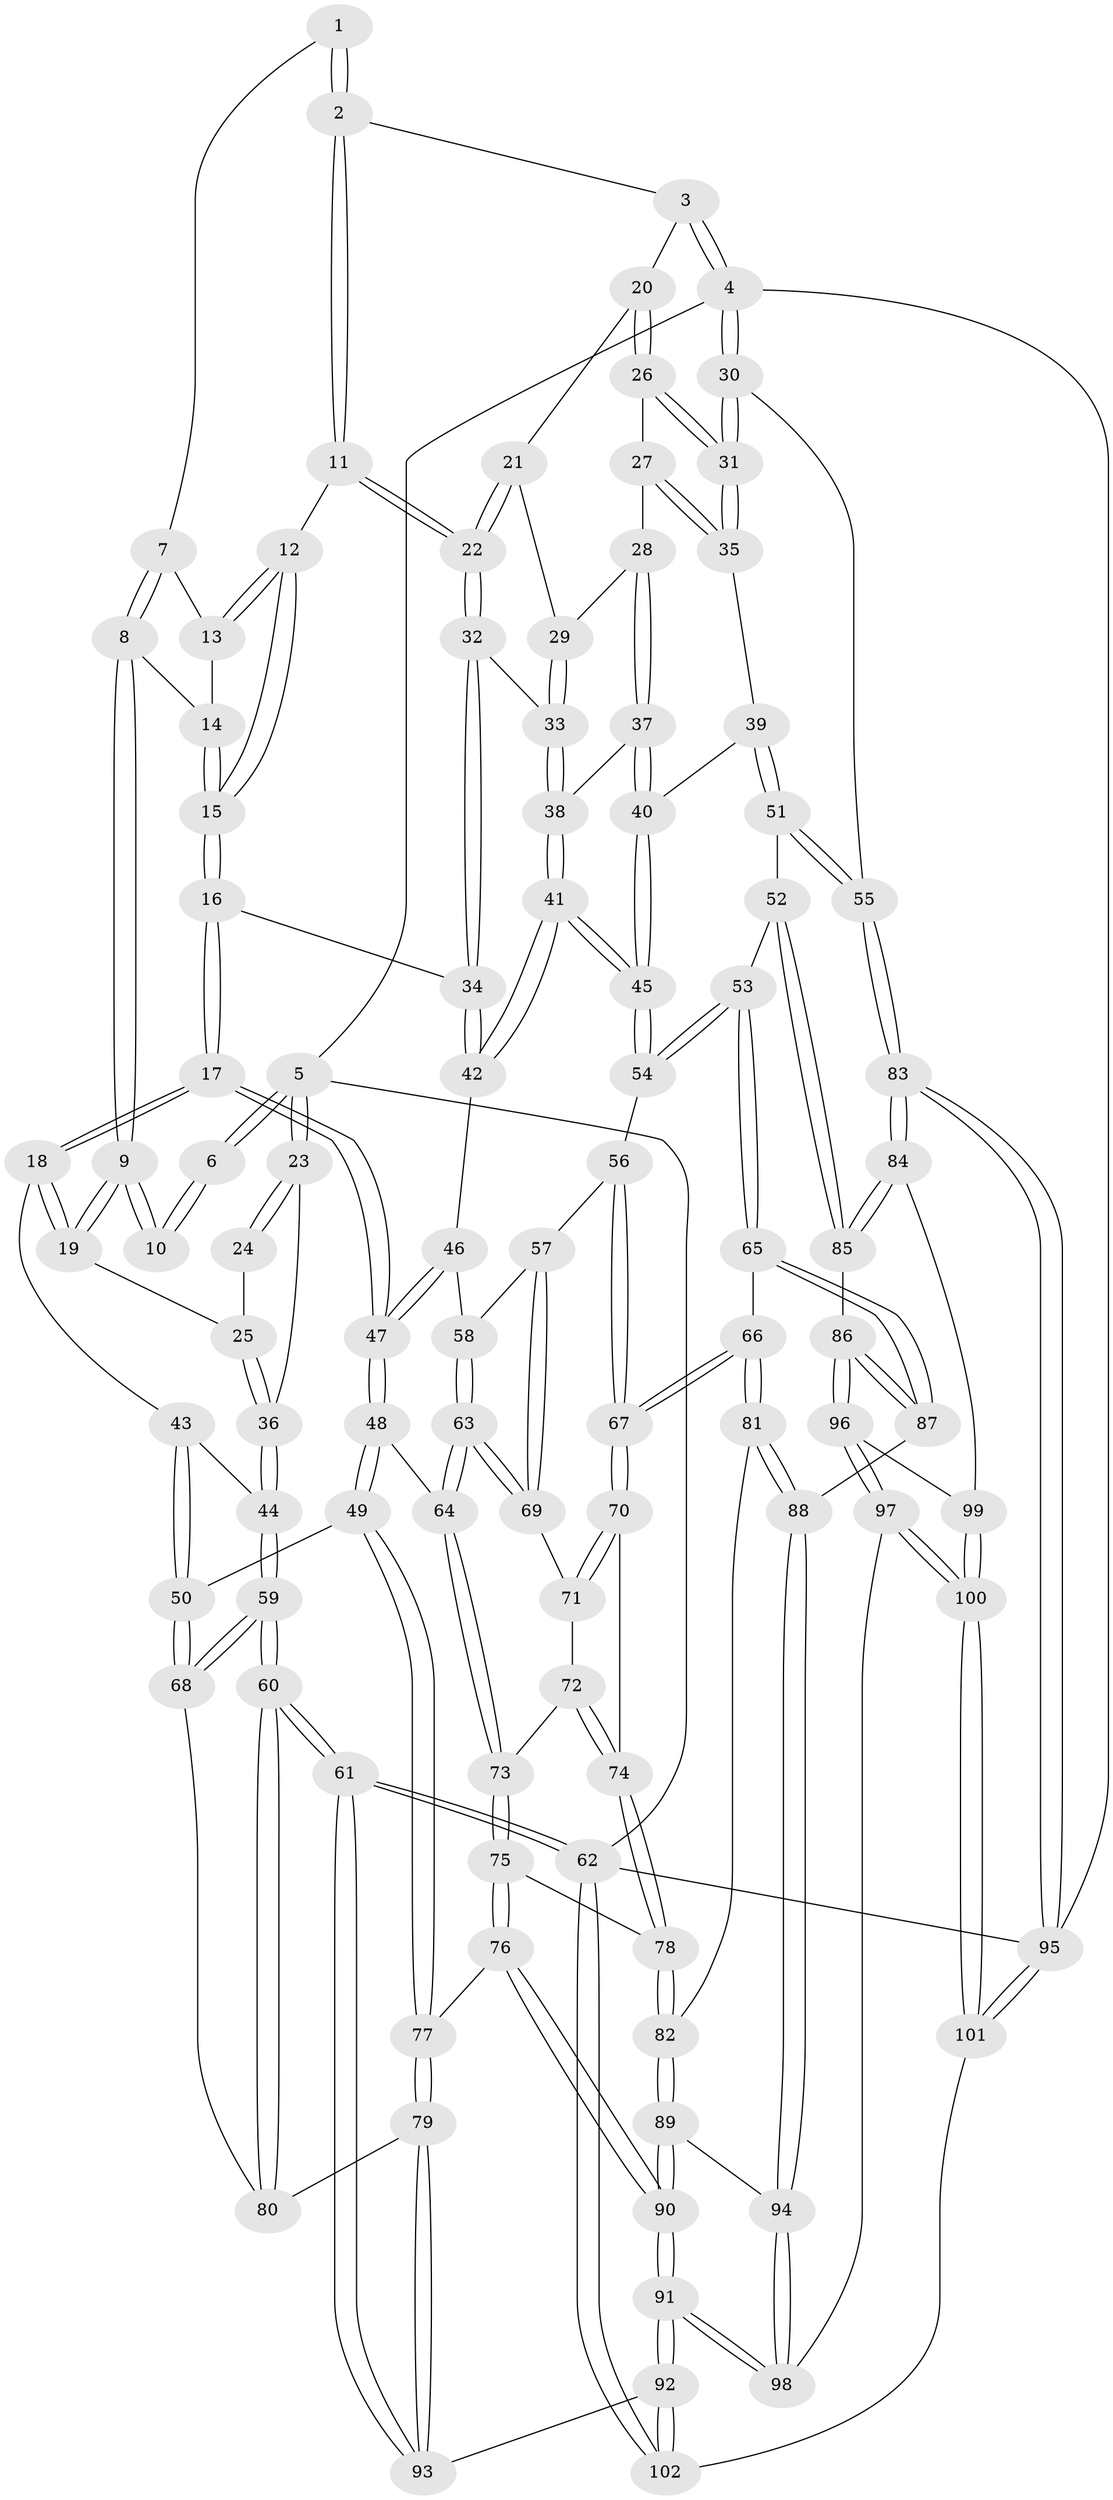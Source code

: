 // Generated by graph-tools (version 1.1) at 2025/38/02/21/25 10:38:58]
// undirected, 102 vertices, 252 edges
graph export_dot {
graph [start="1"]
  node [color=gray90,style=filled];
  1 [pos="+0.4129069285033285+0"];
  2 [pos="+0.6280272951256861+0"];
  3 [pos="+0.860739724165856+0"];
  4 [pos="+1+0"];
  5 [pos="+0+0"];
  6 [pos="+0.17115714800053325+0"];
  7 [pos="+0.39489921220675356+0"];
  8 [pos="+0.272821092831189+0.06012313190245995"];
  9 [pos="+0.19180464831837124+0.011304727777995198"];
  10 [pos="+0.1887669727229234+0.003439372209321525"];
  11 [pos="+0.5489030231003087+0.11431787006311939"];
  12 [pos="+0.4018338610376461+0.09707484514727405"];
  13 [pos="+0.3945304132940816+0"];
  14 [pos="+0.2850977105537144+0.06979560155646578"];
  15 [pos="+0.35252302979862377+0.13834566097064527"];
  16 [pos="+0.3152953714290797+0.2613400974082424"];
  17 [pos="+0.2559729392483661+0.29086494396910056"];
  18 [pos="+0.19252950477419192+0.2712463349368321"];
  19 [pos="+0.1636693733790206+0.22946109105385717"];
  20 [pos="+0.8318575265147297+0.02521224348835253"];
  21 [pos="+0.7823395154209091+0.06689069330931444"];
  22 [pos="+0.570589192873159+0.16303048221621844"];
  23 [pos="+0+0"];
  24 [pos="+0.06580020968881445+0.07586950395785268"];
  25 [pos="+0.053770204855223616+0.1805940848355918"];
  26 [pos="+0.8385680454941943+0.04673997145691634"];
  27 [pos="+0.8218139358366262+0.17363823699815467"];
  28 [pos="+0.7557437852359239+0.24111468746932824"];
  29 [pos="+0.7100674546747568+0.18607109752635687"];
  30 [pos="+1+0.37182524198394784"];
  31 [pos="+1+0.36293240257774223"];
  32 [pos="+0.5732796741866426+0.1885214904695887"];
  33 [pos="+0.5795155013737907+0.19432818225743415"];
  34 [pos="+0.4302980593792875+0.2887413094333847"];
  35 [pos="+0.9212944617423637+0.33990619213321005"];
  36 [pos="+0+0.1876533161797637"];
  37 [pos="+0.7429166485543368+0.312099813264683"];
  38 [pos="+0.6111050771457849+0.2509287708267657"];
  39 [pos="+0.798316876481749+0.36484273815187923"];
  40 [pos="+0.7561138261018346+0.3365557236681578"];
  41 [pos="+0.576432719689318+0.410837059781955"];
  42 [pos="+0.47223261892853+0.3622415425461475"];
  43 [pos="+0.11220111212642295+0.33665329816837986"];
  44 [pos="+0+0.2680811151240003"];
  45 [pos="+0.5852370404757734+0.42400573161266075"];
  46 [pos="+0.4193554199791434+0.45134913455591585"];
  47 [pos="+0.2809355627338611+0.45576206734386354"];
  48 [pos="+0.27333874172450934+0.48061354426554925"];
  49 [pos="+0.23585599587093722+0.5277607778487716"];
  50 [pos="+0.03128038445577668+0.5113009808718948"];
  51 [pos="+0.7531090442736927+0.5365628373094934"];
  52 [pos="+0.7364449582384278+0.5536747651596934"];
  53 [pos="+0.7271789684328805+0.5565902146144863"];
  54 [pos="+0.5876931585086194+0.4467258648891577"];
  55 [pos="+1+0.5144196404251463"];
  56 [pos="+0.5723154603211491+0.4628562570692156"];
  57 [pos="+0.5156665557804619+0.5041077383255739"];
  58 [pos="+0.44326252507553415+0.4848015112347085"];
  59 [pos="+0+0.5306241898794335"];
  60 [pos="+0+1"];
  61 [pos="+0+1"];
  62 [pos="+0+1"];
  63 [pos="+0.40553035333405363+0.5658653398478398"];
  64 [pos="+0.40443987034261064+0.5673490327967434"];
  65 [pos="+0.7070243977804891+0.585489891884862"];
  66 [pos="+0.5788245613092935+0.6139821539077853"];
  67 [pos="+0.5759122232338001+0.6113554261512756"];
  68 [pos="+0+0.5290356918978204"];
  69 [pos="+0.5109026933226062+0.5265144934010583"];
  70 [pos="+0.567060919845368+0.6071883956805877"];
  71 [pos="+0.5110611568828793+0.5642973332131248"];
  72 [pos="+0.4841365075439267+0.589172059420741"];
  73 [pos="+0.40963055339562177+0.5895401026599724"];
  74 [pos="+0.49270932318759963+0.6298707878564272"];
  75 [pos="+0.3900127771235361+0.6508868240449627"];
  76 [pos="+0.3359797912576714+0.6880410209018673"];
  77 [pos="+0.24935661977209642+0.6416730192800687"];
  78 [pos="+0.4837069713607021+0.6789690190084842"];
  79 [pos="+0.1482752898282332+0.720079493824559"];
  80 [pos="+0.11403260440164036+0.7070671424076397"];
  81 [pos="+0.5447849694285515+0.722522849887964"];
  82 [pos="+0.526866859170852+0.7230034711872741"];
  83 [pos="+1+0.7770598507287969"];
  84 [pos="+1+0.7742273296437506"];
  85 [pos="+0.8088388531163743+0.6260932835002743"];
  86 [pos="+0.7599677780882496+0.8036069589646775"];
  87 [pos="+0.6915039516654916+0.7005479353657724"];
  88 [pos="+0.5635208962306254+0.7334678588931095"];
  89 [pos="+0.4107785409785081+0.8300019065293874"];
  90 [pos="+0.3692237611051913+0.8471687448726408"];
  91 [pos="+0.31855915039476995+0.9401513675974019"];
  92 [pos="+0.31570374848298305+0.9439325047715353"];
  93 [pos="+0.17503692314855382+0.8289892066536058"];
  94 [pos="+0.6144092846428073+0.8738402759561419"];
  95 [pos="+1+1"];
  96 [pos="+0.7664659771715207+0.8172194478898956"];
  97 [pos="+0.6759515675376293+0.9300729201290957"];
  98 [pos="+0.6458930561642912+0.9085524664848988"];
  99 [pos="+0.993676372906491+0.7883339904797573"];
  100 [pos="+0.6882473283614687+1"];
  101 [pos="+0.6886781029661727+1"];
  102 [pos="+0.3008910716515717+1"];
  1 -- 2;
  1 -- 2;
  1 -- 7;
  2 -- 3;
  2 -- 11;
  2 -- 11;
  3 -- 4;
  3 -- 4;
  3 -- 20;
  4 -- 5;
  4 -- 30;
  4 -- 30;
  4 -- 95;
  5 -- 6;
  5 -- 6;
  5 -- 23;
  5 -- 23;
  5 -- 62;
  6 -- 10;
  6 -- 10;
  7 -- 8;
  7 -- 8;
  7 -- 13;
  8 -- 9;
  8 -- 9;
  8 -- 14;
  9 -- 10;
  9 -- 10;
  9 -- 19;
  9 -- 19;
  11 -- 12;
  11 -- 22;
  11 -- 22;
  12 -- 13;
  12 -- 13;
  12 -- 15;
  12 -- 15;
  13 -- 14;
  14 -- 15;
  14 -- 15;
  15 -- 16;
  15 -- 16;
  16 -- 17;
  16 -- 17;
  16 -- 34;
  17 -- 18;
  17 -- 18;
  17 -- 47;
  17 -- 47;
  18 -- 19;
  18 -- 19;
  18 -- 43;
  19 -- 25;
  20 -- 21;
  20 -- 26;
  20 -- 26;
  21 -- 22;
  21 -- 22;
  21 -- 29;
  22 -- 32;
  22 -- 32;
  23 -- 24;
  23 -- 24;
  23 -- 36;
  24 -- 25;
  25 -- 36;
  25 -- 36;
  26 -- 27;
  26 -- 31;
  26 -- 31;
  27 -- 28;
  27 -- 35;
  27 -- 35;
  28 -- 29;
  28 -- 37;
  28 -- 37;
  29 -- 33;
  29 -- 33;
  30 -- 31;
  30 -- 31;
  30 -- 55;
  31 -- 35;
  31 -- 35;
  32 -- 33;
  32 -- 34;
  32 -- 34;
  33 -- 38;
  33 -- 38;
  34 -- 42;
  34 -- 42;
  35 -- 39;
  36 -- 44;
  36 -- 44;
  37 -- 38;
  37 -- 40;
  37 -- 40;
  38 -- 41;
  38 -- 41;
  39 -- 40;
  39 -- 51;
  39 -- 51;
  40 -- 45;
  40 -- 45;
  41 -- 42;
  41 -- 42;
  41 -- 45;
  41 -- 45;
  42 -- 46;
  43 -- 44;
  43 -- 50;
  43 -- 50;
  44 -- 59;
  44 -- 59;
  45 -- 54;
  45 -- 54;
  46 -- 47;
  46 -- 47;
  46 -- 58;
  47 -- 48;
  47 -- 48;
  48 -- 49;
  48 -- 49;
  48 -- 64;
  49 -- 50;
  49 -- 77;
  49 -- 77;
  50 -- 68;
  50 -- 68;
  51 -- 52;
  51 -- 55;
  51 -- 55;
  52 -- 53;
  52 -- 85;
  52 -- 85;
  53 -- 54;
  53 -- 54;
  53 -- 65;
  53 -- 65;
  54 -- 56;
  55 -- 83;
  55 -- 83;
  56 -- 57;
  56 -- 67;
  56 -- 67;
  57 -- 58;
  57 -- 69;
  57 -- 69;
  58 -- 63;
  58 -- 63;
  59 -- 60;
  59 -- 60;
  59 -- 68;
  59 -- 68;
  60 -- 61;
  60 -- 61;
  60 -- 80;
  60 -- 80;
  61 -- 62;
  61 -- 62;
  61 -- 93;
  61 -- 93;
  62 -- 102;
  62 -- 102;
  62 -- 95;
  63 -- 64;
  63 -- 64;
  63 -- 69;
  63 -- 69;
  64 -- 73;
  64 -- 73;
  65 -- 66;
  65 -- 87;
  65 -- 87;
  66 -- 67;
  66 -- 67;
  66 -- 81;
  66 -- 81;
  67 -- 70;
  67 -- 70;
  68 -- 80;
  69 -- 71;
  70 -- 71;
  70 -- 71;
  70 -- 74;
  71 -- 72;
  72 -- 73;
  72 -- 74;
  72 -- 74;
  73 -- 75;
  73 -- 75;
  74 -- 78;
  74 -- 78;
  75 -- 76;
  75 -- 76;
  75 -- 78;
  76 -- 77;
  76 -- 90;
  76 -- 90;
  77 -- 79;
  77 -- 79;
  78 -- 82;
  78 -- 82;
  79 -- 80;
  79 -- 93;
  79 -- 93;
  81 -- 82;
  81 -- 88;
  81 -- 88;
  82 -- 89;
  82 -- 89;
  83 -- 84;
  83 -- 84;
  83 -- 95;
  83 -- 95;
  84 -- 85;
  84 -- 85;
  84 -- 99;
  85 -- 86;
  86 -- 87;
  86 -- 87;
  86 -- 96;
  86 -- 96;
  87 -- 88;
  88 -- 94;
  88 -- 94;
  89 -- 90;
  89 -- 90;
  89 -- 94;
  90 -- 91;
  90 -- 91;
  91 -- 92;
  91 -- 92;
  91 -- 98;
  91 -- 98;
  92 -- 93;
  92 -- 102;
  92 -- 102;
  94 -- 98;
  94 -- 98;
  95 -- 101;
  95 -- 101;
  96 -- 97;
  96 -- 97;
  96 -- 99;
  97 -- 98;
  97 -- 100;
  97 -- 100;
  99 -- 100;
  99 -- 100;
  100 -- 101;
  100 -- 101;
  101 -- 102;
}
